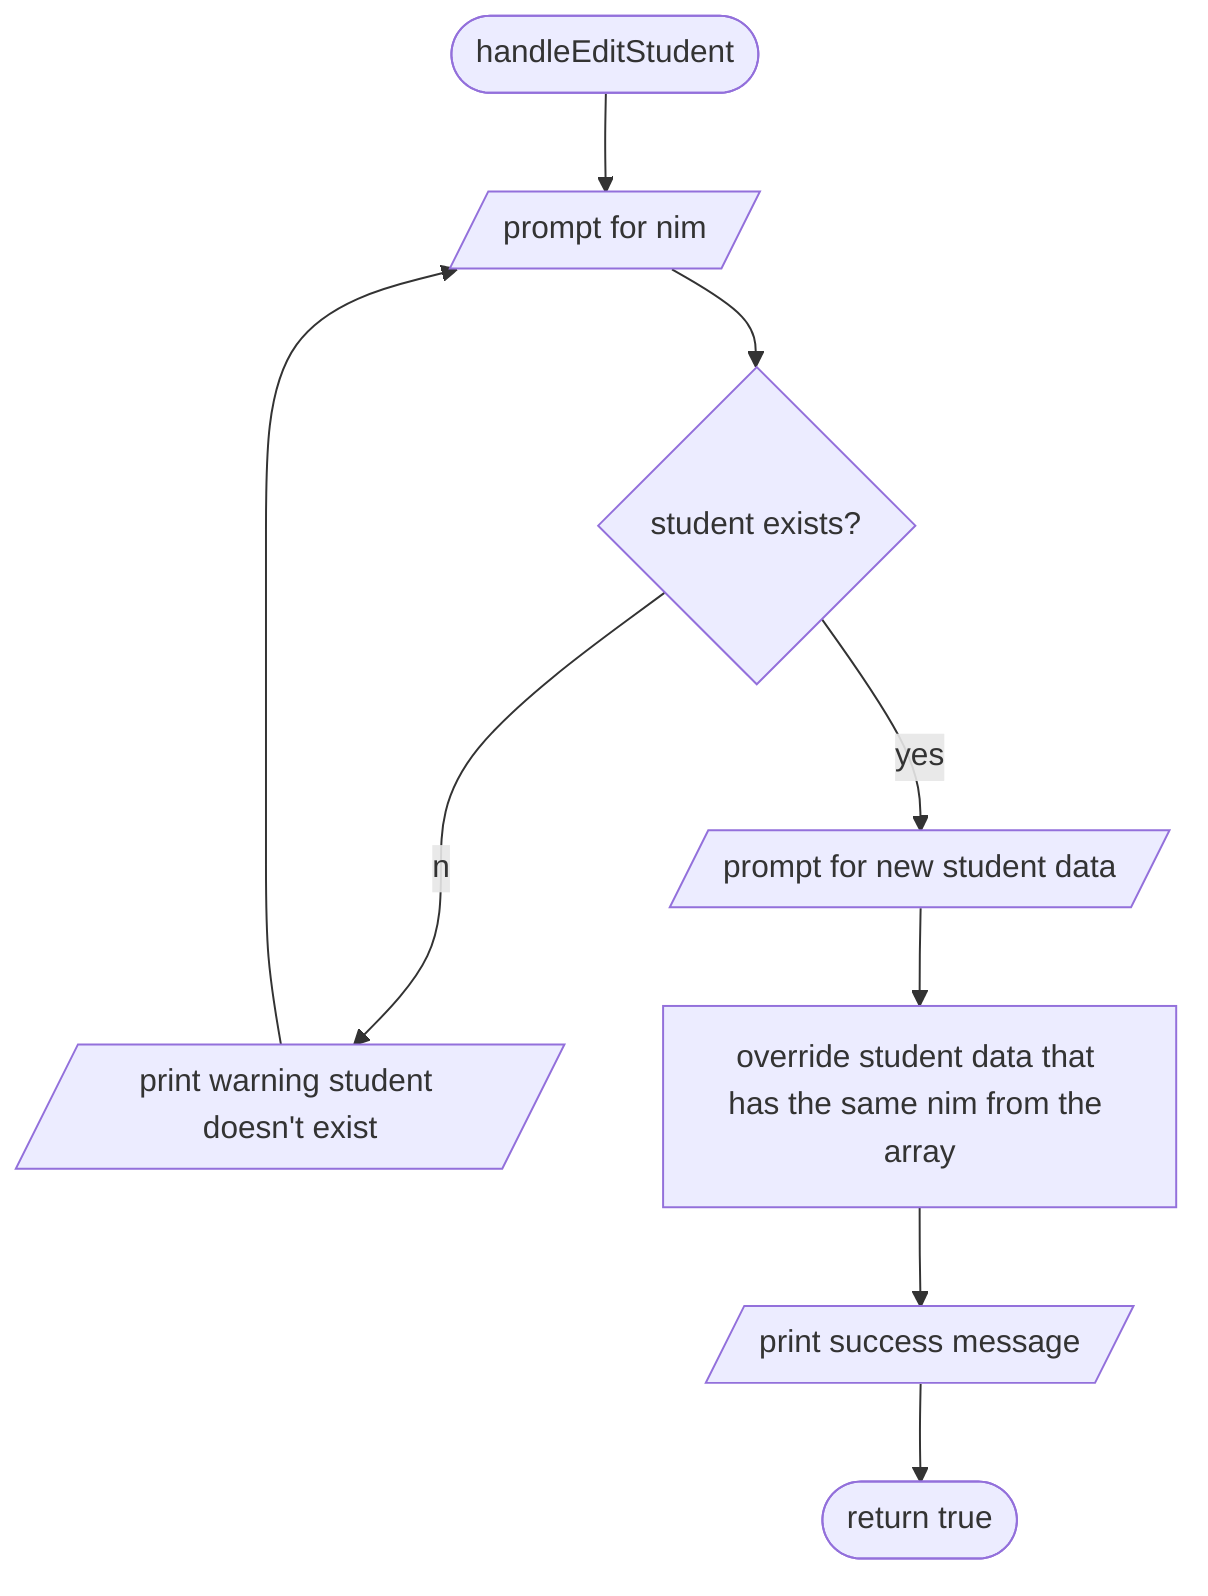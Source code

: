 flowchart TD
    %% @config(./config.json)
    handleEditStudentStart([handleEditStudent])
    editStudentPrompt[/prompt for nim/]
    editStudentExists{student exists?}
    editStudentWarning[/print warning student doesn't exist/]
    editStudentInput[/prompt for new student data/]
    editStudentOverride[override student data that has the same nim from the array]
    editStudentSuccess[/print success message/]
    handleEditStudentEnd([return true])
    handleEditStudentStart-->editStudentPrompt
    editStudentPrompt-->editStudentExists
    editStudentExists--no-->editStudentWarning
    editStudentWarning-->editStudentPrompt
    editStudentExists--yes-->editStudentInput
    editStudentInput-->editStudentOverride
    editStudentOverride-->editStudentSuccess
    editStudentSuccess-->handleEditStudentEnd